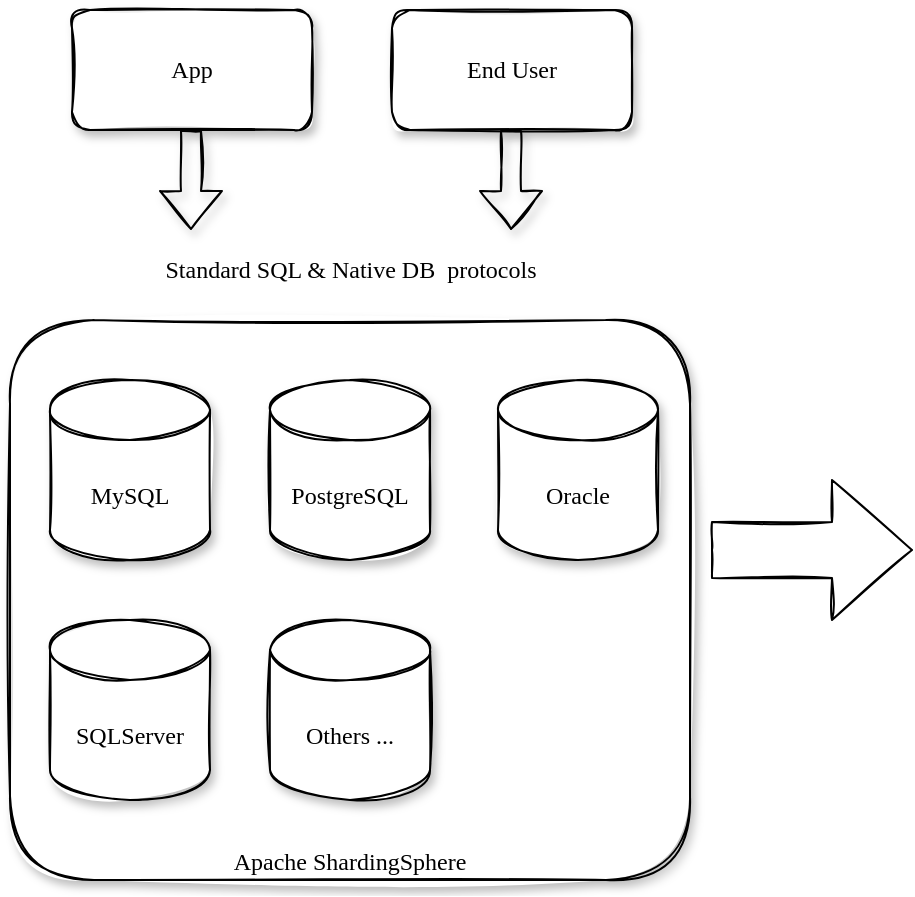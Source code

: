 <mxfile version="14.9.5" type="device"><diagram id="hWSkafCsXgGTSu_zqKw-" name="Page-1"><mxGraphModel dx="1426" dy="794" grid="1" gridSize="10" guides="1" tooltips="1" connect="1" arrows="1" fold="1" page="1" pageScale="1" pageWidth="827" pageHeight="1169" math="0" shadow="0"><root><mxCell id="0"/><mxCell id="1" parent="0"/><mxCell id="tjHa32bT3OztuonWQgVc-11" value="" style="group" vertex="1" connectable="0" parent="1"><mxGeometry x="30" y="295" width="340" height="280" as="geometry"/></mxCell><mxCell id="tjHa32bT3OztuonWQgVc-3" value="&lt;font face=&quot;Comic Sans MS&quot;&gt;Apache ShardingSphere&lt;/font&gt;" style="whiteSpace=wrap;html=1;sketch=1;rounded=1;shadow=1;verticalAlign=bottom;" vertex="1" parent="tjHa32bT3OztuonWQgVc-11"><mxGeometry width="340" height="280" as="geometry"/></mxCell><mxCell id="tjHa32bT3OztuonWQgVc-5" value="PostgreSQL" style="shape=cylinder3;whiteSpace=wrap;html=1;boundedLbl=1;backgroundOutline=1;size=15;rounded=1;shadow=1;glass=0;sketch=1;verticalAlign=middle;fontFamily=Comic Sans MS;" vertex="1" parent="tjHa32bT3OztuonWQgVc-11"><mxGeometry x="130" y="30" width="80" height="90" as="geometry"/></mxCell><mxCell id="tjHa32bT3OztuonWQgVc-7" value="MySQL" style="shape=cylinder3;whiteSpace=wrap;html=1;boundedLbl=1;backgroundOutline=1;size=15;rounded=1;shadow=1;glass=0;sketch=1;verticalAlign=middle;fontFamily=Comic Sans MS;" vertex="1" parent="tjHa32bT3OztuonWQgVc-11"><mxGeometry x="20" y="30" width="80" height="90" as="geometry"/></mxCell><mxCell id="tjHa32bT3OztuonWQgVc-8" value="Oracle" style="shape=cylinder3;whiteSpace=wrap;html=1;boundedLbl=1;backgroundOutline=1;size=15;rounded=1;shadow=1;glass=0;sketch=1;verticalAlign=middle;fontFamily=Comic Sans MS;" vertex="1" parent="tjHa32bT3OztuonWQgVc-11"><mxGeometry x="244" y="30" width="80" height="90" as="geometry"/></mxCell><mxCell id="tjHa32bT3OztuonWQgVc-9" value="SQLServer" style="shape=cylinder3;whiteSpace=wrap;html=1;boundedLbl=1;backgroundOutline=1;size=15;rounded=1;shadow=1;glass=0;sketch=1;verticalAlign=middle;fontFamily=Comic Sans MS;" vertex="1" parent="tjHa32bT3OztuonWQgVc-11"><mxGeometry x="20" y="150" width="80" height="90" as="geometry"/></mxCell><mxCell id="tjHa32bT3OztuonWQgVc-10" value="Others ..." style="shape=cylinder3;whiteSpace=wrap;html=1;boundedLbl=1;backgroundOutline=1;size=15;rounded=1;shadow=1;glass=0;sketch=1;verticalAlign=middle;fontFamily=Comic Sans MS;" vertex="1" parent="tjHa32bT3OztuonWQgVc-11"><mxGeometry x="130" y="150" width="80" height="90" as="geometry"/></mxCell><mxCell id="tjHa32bT3OztuonWQgVc-14" value="Standard SQL &amp;amp; Native DB&amp;nbsp; protocols" style="text;html=1;align=center;verticalAlign=middle;resizable=0;points=[];autosize=1;strokeColor=none;fontFamily=Comic Sans MS;" vertex="1" parent="1"><mxGeometry x="85" y="260" width="230" height="20" as="geometry"/></mxCell><mxCell id="tjHa32bT3OztuonWQgVc-15" value="" style="group" vertex="1" connectable="0" parent="1"><mxGeometry x="61" y="140" width="120" height="110" as="geometry"/></mxCell><mxCell id="tjHa32bT3OztuonWQgVc-1" value="&lt;font face=&quot;Comic Sans MS&quot;&gt;App&lt;/font&gt;" style="whiteSpace=wrap;html=1;sketch=1;rounded=1;shadow=1;glass=0;" vertex="1" parent="tjHa32bT3OztuonWQgVc-15"><mxGeometry width="120" height="60" as="geometry"/></mxCell><mxCell id="tjHa32bT3OztuonWQgVc-12" value="" style="shape=flexArrow;endArrow=classic;html=1;fontFamily=Comic Sans MS;shadow=1;sketch=1;" edge="1" parent="tjHa32bT3OztuonWQgVc-15"><mxGeometry width="50" height="50" relative="1" as="geometry"><mxPoint x="59.5" y="60" as="sourcePoint"/><mxPoint x="59.5" y="110" as="targetPoint"/></mxGeometry></mxCell><mxCell id="tjHa32bT3OztuonWQgVc-16" value="" style="group" vertex="1" connectable="0" parent="1"><mxGeometry x="221" y="140" width="120" height="110" as="geometry"/></mxCell><mxCell id="tjHa32bT3OztuonWQgVc-2" value="&lt;font face=&quot;Comic Sans MS&quot;&gt;End User&lt;/font&gt;" style="whiteSpace=wrap;html=1;sketch=1;rounded=1;shadow=1;glass=0;container=1;" vertex="1" parent="tjHa32bT3OztuonWQgVc-16"><mxGeometry width="120" height="60" as="geometry"/></mxCell><mxCell id="tjHa32bT3OztuonWQgVc-13" value="" style="shape=flexArrow;endArrow=classic;html=1;fontFamily=Comic Sans MS;shadow=1;sketch=1;" edge="1" parent="tjHa32bT3OztuonWQgVc-16"><mxGeometry width="50" height="50" relative="1" as="geometry"><mxPoint x="59.5" y="60" as="sourcePoint"/><mxPoint x="59.5" y="110" as="targetPoint"/></mxGeometry></mxCell><mxCell id="tjHa32bT3OztuonWQgVc-18" value="" style="html=1;shadow=0;dashed=0;align=center;verticalAlign=middle;shape=mxgraph.arrows2.arrow;dy=0.6;dx=40;notch=0;rounded=1;glass=0;sketch=1;fontFamily=Comic Sans MS;" vertex="1" parent="1"><mxGeometry x="381" y="375" width="100" height="70" as="geometry"/></mxCell></root></mxGraphModel></diagram></mxfile>